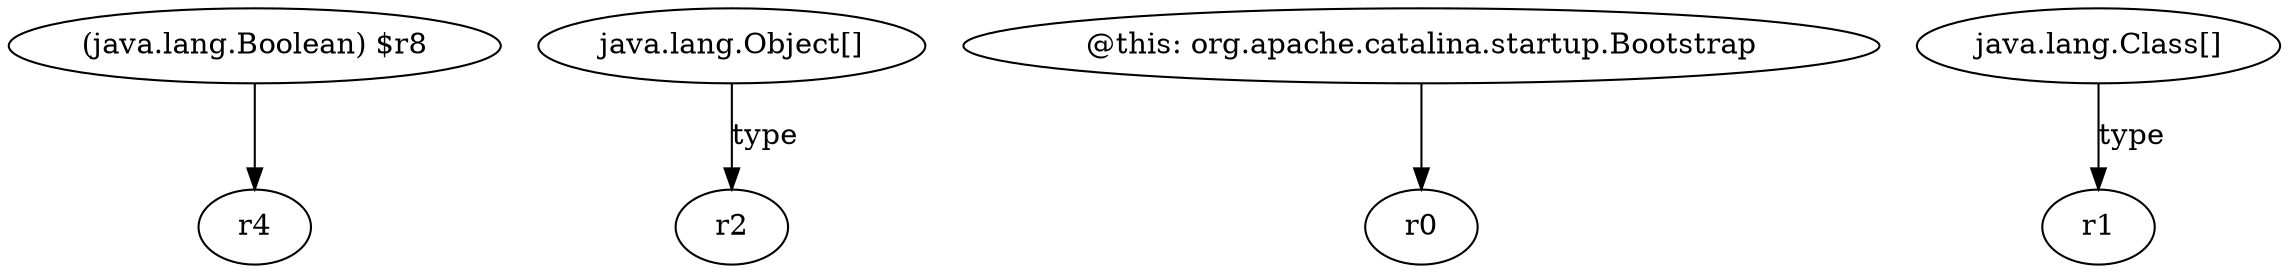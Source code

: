 digraph g {
0[label="(java.lang.Boolean) $r8"]
1[label="r4"]
0->1[label=""]
2[label="java.lang.Object[]"]
3[label="r2"]
2->3[label="type"]
4[label="@this: org.apache.catalina.startup.Bootstrap"]
5[label="r0"]
4->5[label=""]
6[label="java.lang.Class[]"]
7[label="r1"]
6->7[label="type"]
}